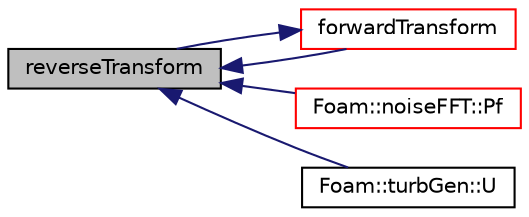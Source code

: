 digraph "reverseTransform"
{
  bgcolor="transparent";
  edge [fontname="Helvetica",fontsize="10",labelfontname="Helvetica",labelfontsize="10"];
  node [fontname="Helvetica",fontsize="10",shape=record];
  rankdir="LR";
  Node1 [label="reverseTransform",height=0.2,width=0.4,color="black", fillcolor="grey75", style="filled", fontcolor="black"];
  Node1 -> Node2 [dir="back",color="midnightblue",fontsize="10",style="solid",fontname="Helvetica"];
  Node2 [label="forwardTransform",height=0.2,width=0.4,color="red",URL="$a00766.html#a909d862c857f6ee70fd15d16a252aafe"];
  Node2 -> Node1 [dir="back",color="midnightblue",fontsize="10",style="solid",fontname="Helvetica"];
  Node1 -> Node3 [dir="back",color="midnightblue",fontsize="10",style="solid",fontname="Helvetica"];
  Node3 [label="Foam::noiseFFT::Pf",height=0.2,width=0.4,color="red",URL="$a01653.html#ae6564d3e0eb705d41ca7c01f4249b6c6",tooltip="Return the fft of the given pressure data. "];
  Node1 -> Node4 [dir="back",color="midnightblue",fontsize="10",style="solid",fontname="Helvetica"];
  Node4 [label="Foam::turbGen::U",height=0.2,width=0.4,color="black",URL="$a02789.html#ac16b5b99bbcb4a4593ac66c206ec681c",tooltip="Generate and return a velocity field. "];
}
